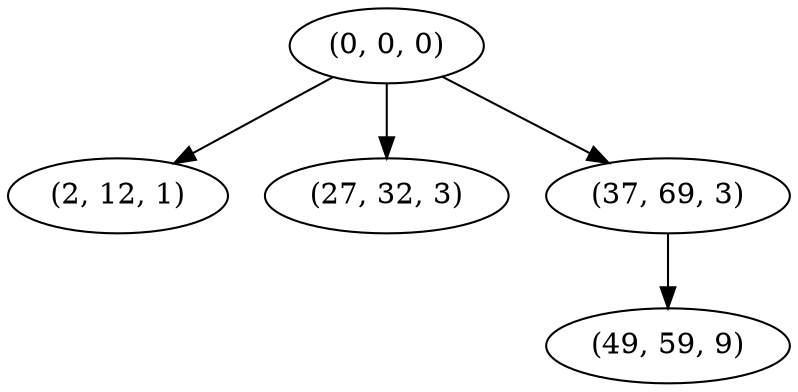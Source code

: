 digraph tree {
    "(0, 0, 0)";
    "(2, 12, 1)";
    "(27, 32, 3)";
    "(37, 69, 3)";
    "(49, 59, 9)";
    "(0, 0, 0)" -> "(2, 12, 1)";
    "(0, 0, 0)" -> "(27, 32, 3)";
    "(0, 0, 0)" -> "(37, 69, 3)";
    "(37, 69, 3)" -> "(49, 59, 9)";
}
